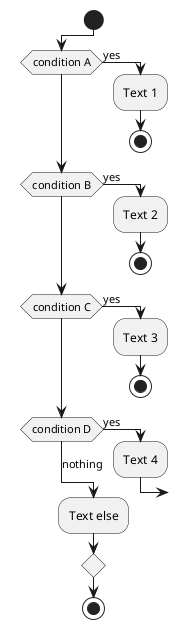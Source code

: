{
  "sha1": "fhn67y0od14v4vv1i3vytsxz2wzoaut",
  "insertion": {
    "when": "2024-06-01T09:03:06.146Z",
    "user": "plantuml@gmail.com"
  }
}
@startuml
!pragma useVerticalIf on
start
if (condition A) then (yes)
  :Text 1;
  stop
elseif (condition B) then (yes)
  :Text 2;
  stop
elseif (condition C) then (yes)
  :Text 3;
  stop
elseif (condition D) then (yes)
  :Text 4;
else (nothing)
  :Text else;
endif
stop
@enduml
